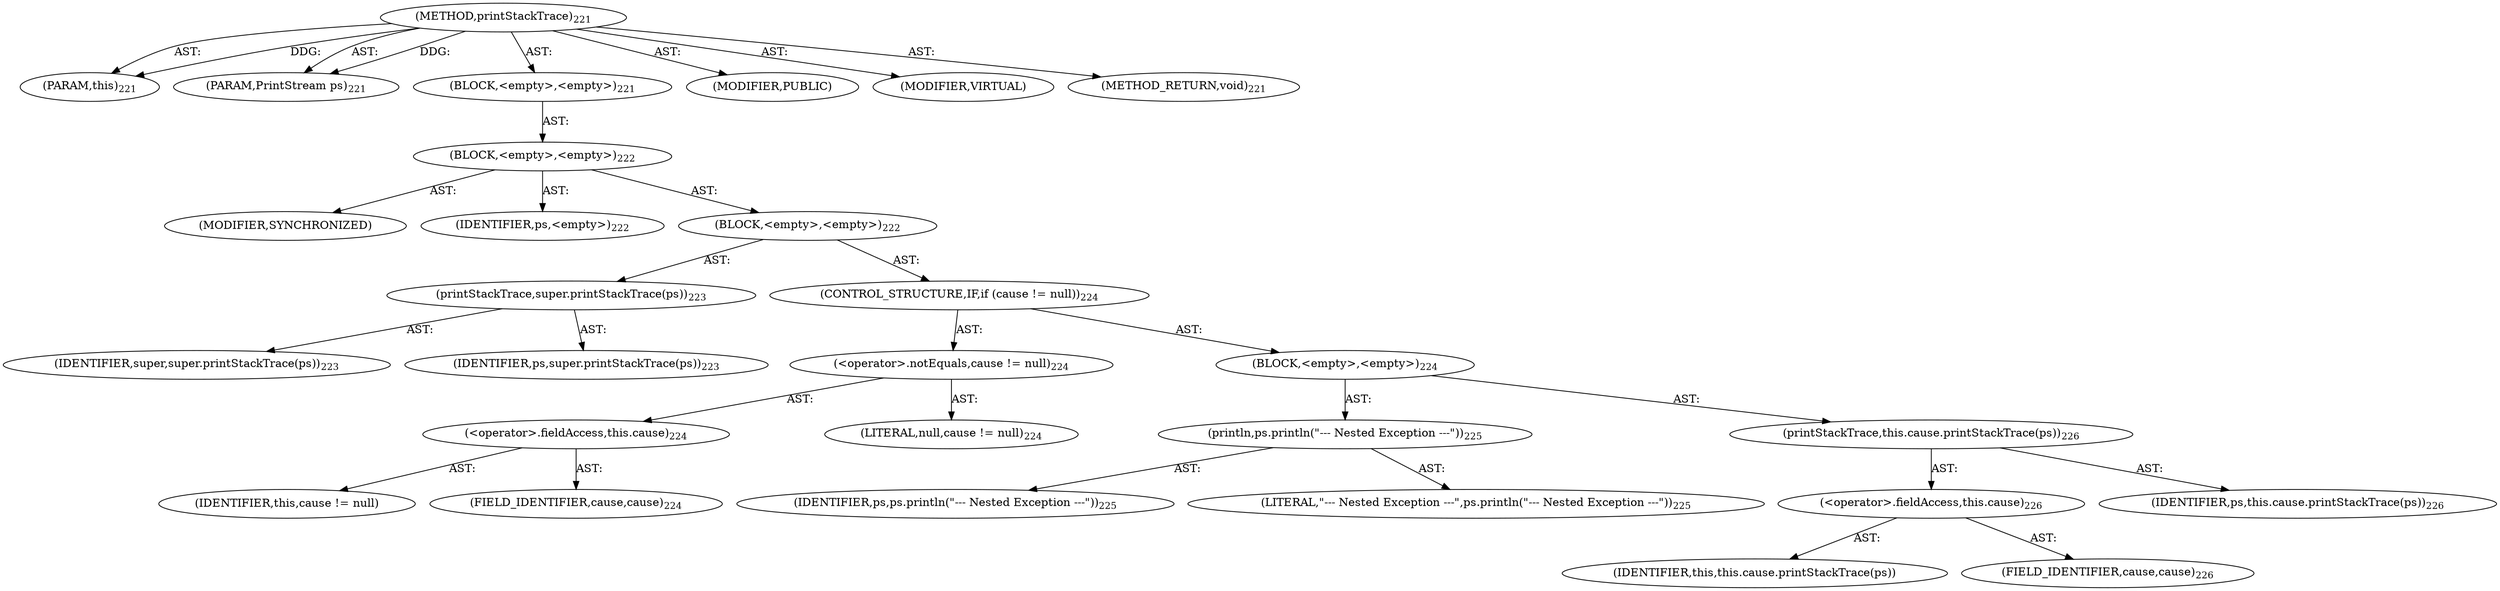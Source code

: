 digraph "printStackTrace" {  
"111669149709" [label = <(METHOD,printStackTrace)<SUB>221</SUB>> ]
"115964117017" [label = <(PARAM,this)<SUB>221</SUB>> ]
"115964117018" [label = <(PARAM,PrintStream ps)<SUB>221</SUB>> ]
"25769803789" [label = <(BLOCK,&lt;empty&gt;,&lt;empty&gt;)<SUB>221</SUB>> ]
"25769803790" [label = <(BLOCK,&lt;empty&gt;,&lt;empty&gt;)<SUB>222</SUB>> ]
"133143986204" [label = <(MODIFIER,SYNCHRONIZED)> ]
"68719476779" [label = <(IDENTIFIER,ps,&lt;empty&gt;)<SUB>222</SUB>> ]
"25769803791" [label = <(BLOCK,&lt;empty&gt;,&lt;empty&gt;)<SUB>222</SUB>> ]
"30064771115" [label = <(printStackTrace,super.printStackTrace(ps))<SUB>223</SUB>> ]
"68719476780" [label = <(IDENTIFIER,super,super.printStackTrace(ps))<SUB>223</SUB>> ]
"68719476781" [label = <(IDENTIFIER,ps,super.printStackTrace(ps))<SUB>223</SUB>> ]
"47244640256" [label = <(CONTROL_STRUCTURE,IF,if (cause != null))<SUB>224</SUB>> ]
"30064771116" [label = <(&lt;operator&gt;.notEquals,cause != null)<SUB>224</SUB>> ]
"30064771117" [label = <(&lt;operator&gt;.fieldAccess,this.cause)<SUB>224</SUB>> ]
"68719476782" [label = <(IDENTIFIER,this,cause != null)> ]
"55834574867" [label = <(FIELD_IDENTIFIER,cause,cause)<SUB>224</SUB>> ]
"90194313216" [label = <(LITERAL,null,cause != null)<SUB>224</SUB>> ]
"25769803792" [label = <(BLOCK,&lt;empty&gt;,&lt;empty&gt;)<SUB>224</SUB>> ]
"30064771118" [label = <(println,ps.println(&quot;--- Nested Exception ---&quot;))<SUB>225</SUB>> ]
"68719476783" [label = <(IDENTIFIER,ps,ps.println(&quot;--- Nested Exception ---&quot;))<SUB>225</SUB>> ]
"90194313217" [label = <(LITERAL,&quot;--- Nested Exception ---&quot;,ps.println(&quot;--- Nested Exception ---&quot;))<SUB>225</SUB>> ]
"30064771119" [label = <(printStackTrace,this.cause.printStackTrace(ps))<SUB>226</SUB>> ]
"30064771120" [label = <(&lt;operator&gt;.fieldAccess,this.cause)<SUB>226</SUB>> ]
"68719476784" [label = <(IDENTIFIER,this,this.cause.printStackTrace(ps))> ]
"55834574868" [label = <(FIELD_IDENTIFIER,cause,cause)<SUB>226</SUB>> ]
"68719476785" [label = <(IDENTIFIER,ps,this.cause.printStackTrace(ps))<SUB>226</SUB>> ]
"133143986205" [label = <(MODIFIER,PUBLIC)> ]
"133143986206" [label = <(MODIFIER,VIRTUAL)> ]
"128849018893" [label = <(METHOD_RETURN,void)<SUB>221</SUB>> ]
  "111669149709" -> "115964117017"  [ label = "AST: "] 
  "111669149709" -> "115964117018"  [ label = "AST: "] 
  "111669149709" -> "25769803789"  [ label = "AST: "] 
  "111669149709" -> "133143986205"  [ label = "AST: "] 
  "111669149709" -> "133143986206"  [ label = "AST: "] 
  "111669149709" -> "128849018893"  [ label = "AST: "] 
  "25769803789" -> "25769803790"  [ label = "AST: "] 
  "25769803790" -> "133143986204"  [ label = "AST: "] 
  "25769803790" -> "68719476779"  [ label = "AST: "] 
  "25769803790" -> "25769803791"  [ label = "AST: "] 
  "25769803791" -> "30064771115"  [ label = "AST: "] 
  "25769803791" -> "47244640256"  [ label = "AST: "] 
  "30064771115" -> "68719476780"  [ label = "AST: "] 
  "30064771115" -> "68719476781"  [ label = "AST: "] 
  "47244640256" -> "30064771116"  [ label = "AST: "] 
  "47244640256" -> "25769803792"  [ label = "AST: "] 
  "30064771116" -> "30064771117"  [ label = "AST: "] 
  "30064771116" -> "90194313216"  [ label = "AST: "] 
  "30064771117" -> "68719476782"  [ label = "AST: "] 
  "30064771117" -> "55834574867"  [ label = "AST: "] 
  "25769803792" -> "30064771118"  [ label = "AST: "] 
  "25769803792" -> "30064771119"  [ label = "AST: "] 
  "30064771118" -> "68719476783"  [ label = "AST: "] 
  "30064771118" -> "90194313217"  [ label = "AST: "] 
  "30064771119" -> "30064771120"  [ label = "AST: "] 
  "30064771119" -> "68719476785"  [ label = "AST: "] 
  "30064771120" -> "68719476784"  [ label = "AST: "] 
  "30064771120" -> "55834574868"  [ label = "AST: "] 
  "111669149709" -> "115964117017"  [ label = "DDG: "] 
  "111669149709" -> "115964117018"  [ label = "DDG: "] 
}
